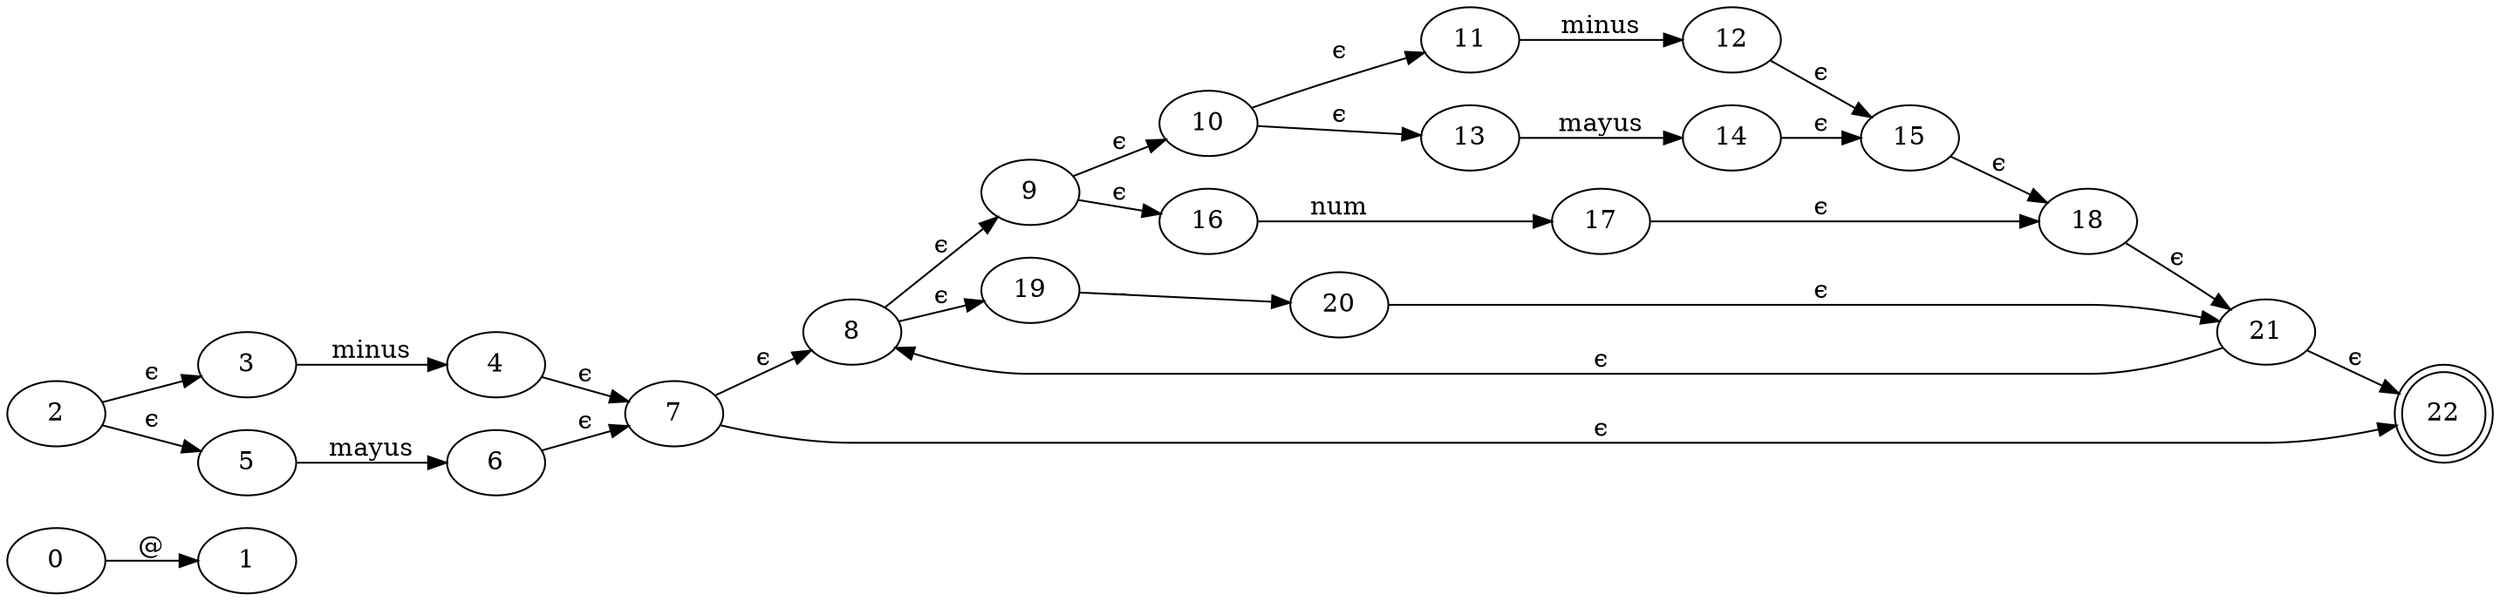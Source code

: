 digraph G {
	rankdir=LR
	0
	0 -> 1 [label="@"]
	2 -> 3 [label="ϵ"]
	3 -> 4 [label="minus"]
	2 -> 5 [label="ϵ"]
	5 -> 6 [label="mayus"]
	4 -> 7 [label="ϵ"]
	6 -> 7 [label="ϵ"]
	7 -> 8 [label="ϵ"]
	8 -> 9 [label="ϵ"]
	9 -> 10 [label="ϵ"]
	10 -> 11 [label="ϵ"]
	11 -> 12 [label="minus"]
	10 -> 13 [label="ϵ"]
	13 -> 14 [label="mayus"]
	12 -> 15 [label="ϵ"]
	14 -> 15 [label="ϵ"]
	9 -> 16 [label="ϵ"]
	16 -> 17 [label="num"]
	15 -> 18 [label="ϵ"]
	17 -> 18 [label="ϵ"]
	8 -> 19 [label="ϵ"]
	19 -> 20 [label="_"]
	18 -> 21 [label="ϵ"]
	20 -> 21 [label="ϵ"]
	21 -> 22 [label="ϵ"]
	21 -> 8 [label="ϵ"]
	7 -> 22 [label="ϵ"]
	22 [shape=doublecircle]
}